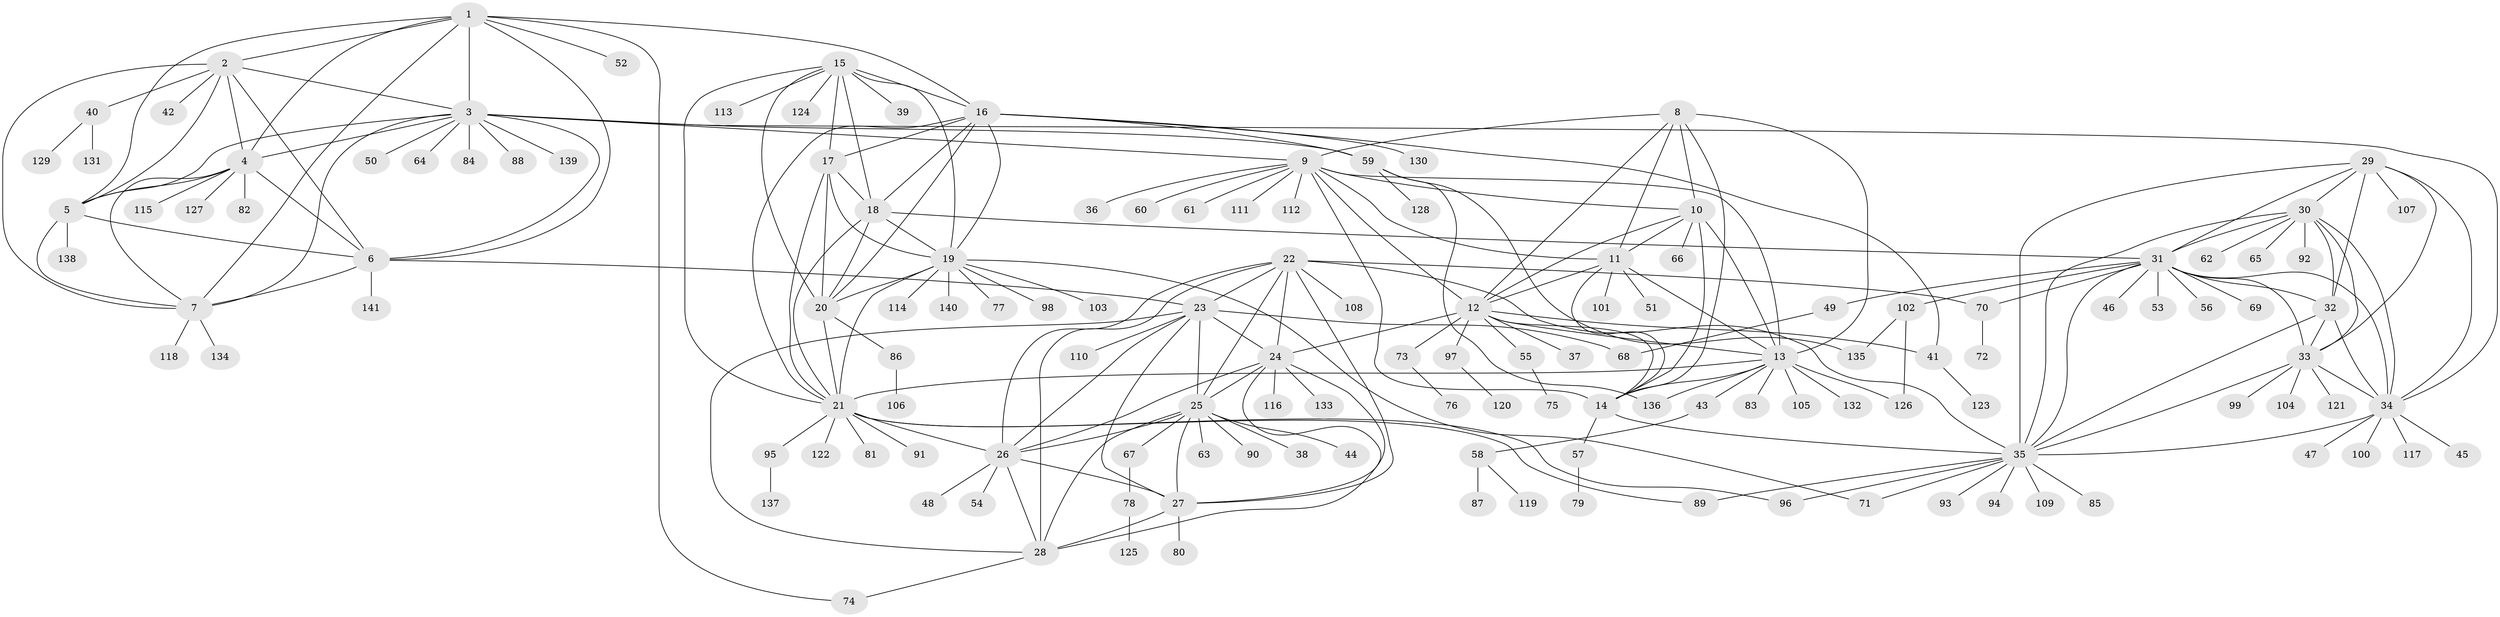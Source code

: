 // coarse degree distribution, {7: 0.02727272727272727, 5: 0.01818181818181818, 14: 0.00909090909090909, 9: 0.01818181818181818, 4: 0.02727272727272727, 11: 0.01818181818181818, 12: 0.02727272727272727, 6: 0.045454545454545456, 10: 0.01818181818181818, 8: 0.00909090909090909, 13: 0.00909090909090909, 1: 0.6545454545454545, 2: 0.08181818181818182, 3: 0.03636363636363636}
// Generated by graph-tools (version 1.1) at 2025/42/03/06/25 10:42:10]
// undirected, 141 vertices, 232 edges
graph export_dot {
graph [start="1"]
  node [color=gray90,style=filled];
  1;
  2;
  3;
  4;
  5;
  6;
  7;
  8;
  9;
  10;
  11;
  12;
  13;
  14;
  15;
  16;
  17;
  18;
  19;
  20;
  21;
  22;
  23;
  24;
  25;
  26;
  27;
  28;
  29;
  30;
  31;
  32;
  33;
  34;
  35;
  36;
  37;
  38;
  39;
  40;
  41;
  42;
  43;
  44;
  45;
  46;
  47;
  48;
  49;
  50;
  51;
  52;
  53;
  54;
  55;
  56;
  57;
  58;
  59;
  60;
  61;
  62;
  63;
  64;
  65;
  66;
  67;
  68;
  69;
  70;
  71;
  72;
  73;
  74;
  75;
  76;
  77;
  78;
  79;
  80;
  81;
  82;
  83;
  84;
  85;
  86;
  87;
  88;
  89;
  90;
  91;
  92;
  93;
  94;
  95;
  96;
  97;
  98;
  99;
  100;
  101;
  102;
  103;
  104;
  105;
  106;
  107;
  108;
  109;
  110;
  111;
  112;
  113;
  114;
  115;
  116;
  117;
  118;
  119;
  120;
  121;
  122;
  123;
  124;
  125;
  126;
  127;
  128;
  129;
  130;
  131;
  132;
  133;
  134;
  135;
  136;
  137;
  138;
  139;
  140;
  141;
  1 -- 2;
  1 -- 3;
  1 -- 4;
  1 -- 5;
  1 -- 6;
  1 -- 7;
  1 -- 16;
  1 -- 52;
  1 -- 74;
  2 -- 3;
  2 -- 4;
  2 -- 5;
  2 -- 6;
  2 -- 7;
  2 -- 40;
  2 -- 42;
  3 -- 4;
  3 -- 5;
  3 -- 6;
  3 -- 7;
  3 -- 9;
  3 -- 34;
  3 -- 50;
  3 -- 59;
  3 -- 64;
  3 -- 84;
  3 -- 88;
  3 -- 139;
  4 -- 5;
  4 -- 6;
  4 -- 7;
  4 -- 82;
  4 -- 115;
  4 -- 127;
  5 -- 6;
  5 -- 7;
  5 -- 138;
  6 -- 7;
  6 -- 23;
  6 -- 141;
  7 -- 118;
  7 -- 134;
  8 -- 9;
  8 -- 10;
  8 -- 11;
  8 -- 12;
  8 -- 13;
  8 -- 14;
  9 -- 10;
  9 -- 11;
  9 -- 12;
  9 -- 13;
  9 -- 14;
  9 -- 36;
  9 -- 60;
  9 -- 61;
  9 -- 111;
  9 -- 112;
  10 -- 11;
  10 -- 12;
  10 -- 13;
  10 -- 14;
  10 -- 66;
  11 -- 12;
  11 -- 13;
  11 -- 14;
  11 -- 51;
  11 -- 101;
  12 -- 13;
  12 -- 14;
  12 -- 24;
  12 -- 37;
  12 -- 41;
  12 -- 55;
  12 -- 73;
  12 -- 97;
  13 -- 14;
  13 -- 21;
  13 -- 43;
  13 -- 83;
  13 -- 105;
  13 -- 126;
  13 -- 132;
  13 -- 136;
  14 -- 35;
  14 -- 57;
  15 -- 16;
  15 -- 17;
  15 -- 18;
  15 -- 19;
  15 -- 20;
  15 -- 21;
  15 -- 39;
  15 -- 113;
  15 -- 124;
  16 -- 17;
  16 -- 18;
  16 -- 19;
  16 -- 20;
  16 -- 21;
  16 -- 41;
  16 -- 59;
  16 -- 130;
  17 -- 18;
  17 -- 19;
  17 -- 20;
  17 -- 21;
  18 -- 19;
  18 -- 20;
  18 -- 21;
  18 -- 31;
  19 -- 20;
  19 -- 21;
  19 -- 71;
  19 -- 77;
  19 -- 98;
  19 -- 103;
  19 -- 114;
  19 -- 140;
  20 -- 21;
  20 -- 86;
  21 -- 26;
  21 -- 81;
  21 -- 89;
  21 -- 91;
  21 -- 95;
  21 -- 96;
  21 -- 122;
  22 -- 23;
  22 -- 24;
  22 -- 25;
  22 -- 26;
  22 -- 27;
  22 -- 28;
  22 -- 35;
  22 -- 70;
  22 -- 108;
  23 -- 24;
  23 -- 25;
  23 -- 26;
  23 -- 27;
  23 -- 28;
  23 -- 68;
  23 -- 110;
  24 -- 25;
  24 -- 26;
  24 -- 27;
  24 -- 28;
  24 -- 116;
  24 -- 133;
  25 -- 26;
  25 -- 27;
  25 -- 28;
  25 -- 38;
  25 -- 44;
  25 -- 63;
  25 -- 67;
  25 -- 90;
  26 -- 27;
  26 -- 28;
  26 -- 48;
  26 -- 54;
  27 -- 28;
  27 -- 80;
  28 -- 74;
  29 -- 30;
  29 -- 31;
  29 -- 32;
  29 -- 33;
  29 -- 34;
  29 -- 35;
  29 -- 107;
  30 -- 31;
  30 -- 32;
  30 -- 33;
  30 -- 34;
  30 -- 35;
  30 -- 62;
  30 -- 65;
  30 -- 92;
  31 -- 32;
  31 -- 33;
  31 -- 34;
  31 -- 35;
  31 -- 46;
  31 -- 49;
  31 -- 53;
  31 -- 56;
  31 -- 69;
  31 -- 70;
  31 -- 102;
  32 -- 33;
  32 -- 34;
  32 -- 35;
  33 -- 34;
  33 -- 35;
  33 -- 99;
  33 -- 104;
  33 -- 121;
  34 -- 35;
  34 -- 45;
  34 -- 47;
  34 -- 100;
  34 -- 117;
  35 -- 71;
  35 -- 85;
  35 -- 89;
  35 -- 93;
  35 -- 94;
  35 -- 96;
  35 -- 109;
  40 -- 129;
  40 -- 131;
  41 -- 123;
  43 -- 58;
  49 -- 68;
  55 -- 75;
  57 -- 79;
  58 -- 87;
  58 -- 119;
  59 -- 128;
  59 -- 135;
  59 -- 136;
  67 -- 78;
  70 -- 72;
  73 -- 76;
  78 -- 125;
  86 -- 106;
  95 -- 137;
  97 -- 120;
  102 -- 126;
  102 -- 135;
}
